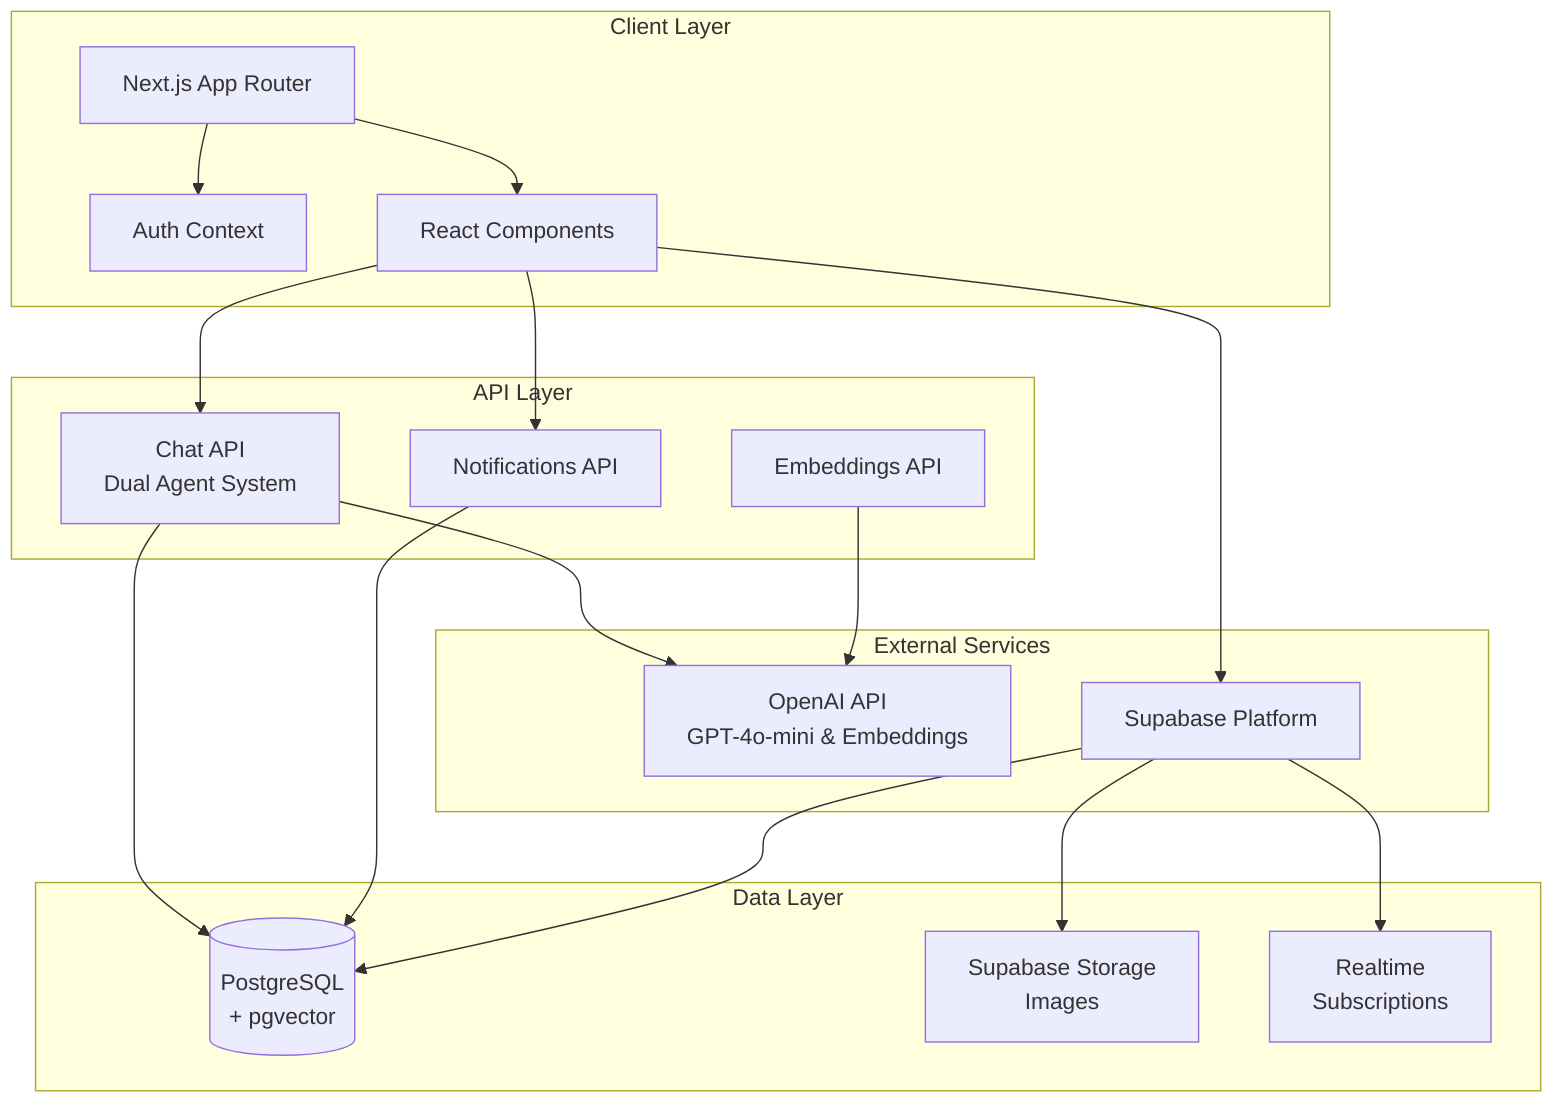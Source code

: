 graph TB
    subgraph "Client Layer"
        UI[Next.js App Router]
        Auth[Auth Context]
        Components[React Components]
    end
    
    subgraph "API Layer"
        ChatAPI[Chat API<br/>Dual Agent System]
        EmbeddingAPI[Embeddings API]
        NotifAPI[Notifications API]
    end
    
    subgraph "External Services"
        OpenAI[OpenAI API<br/>GPT-4o-mini & Embeddings]
        Supabase[Supabase Platform]
    end
    
    subgraph "Data Layer"
        PostgreSQL[(PostgreSQL<br/>+ pgvector)]
        Storage[Supabase Storage<br/>Images]
        Realtime[Realtime<br/>Subscriptions]
    end
    
    UI --> Auth
    UI --> Components
    Components --> ChatAPI
    Components --> NotifAPI
    Components --> Supabase
    
    ChatAPI --> OpenAI
    EmbeddingAPI --> OpenAI
    
    ChatAPI --> PostgreSQL
    NotifAPI --> PostgreSQL
    Supabase --> PostgreSQL
    Supabase --> Storage
    Supabase --> Realtime